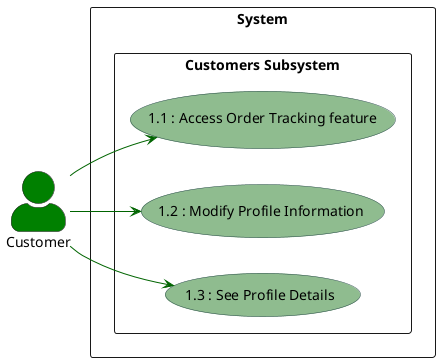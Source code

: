 @startuml

left to right direction
skinparam actorStyle awesome
skinparam usecase {
    BackgroundColor DarkSeaGreen
    BorderColor DarkSlateGray
    ArrowColor Black
    ActorBorderColor black
    ActorFontName Courier
    ActorBackgroundColor<< Human >> Gold
}

actor  "Customer" as User #Green


rectangle System {
  rectangle "Customers Subsystem" as Customers {
    usecase "1.1 : Access Order Tracking feature" as UC1
    usecase "1.2 : Modify Profile Information" as UC2
    usecase "1.3 : See Profile Details" as UC3
  }

}

User -[#DarkGreen]-> UC1
User -[#DarkGreen]-> UC2
User -[#DarkGreen]-> UC3

@enduml
